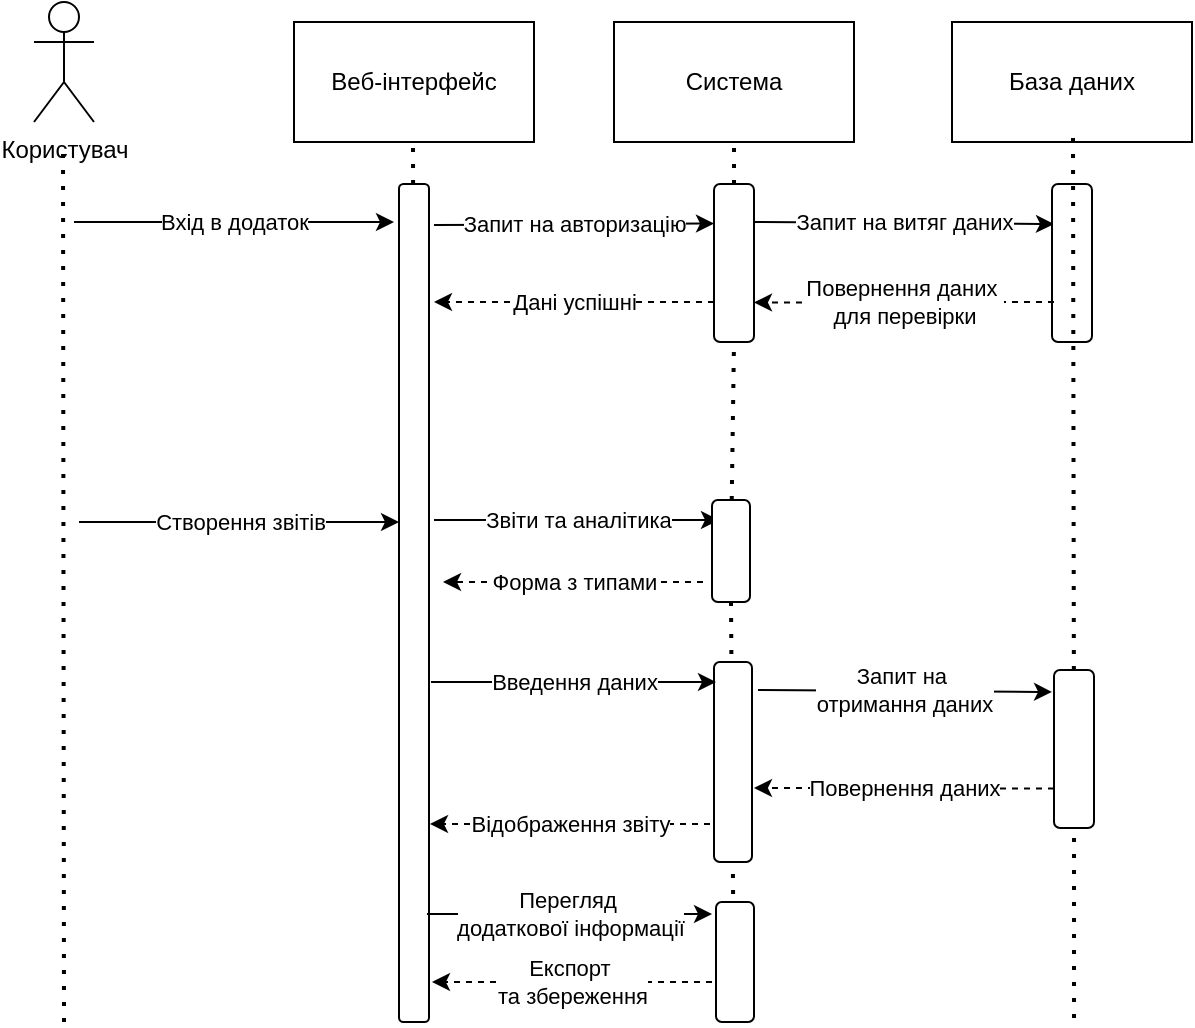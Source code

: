 <mxfile version="26.2.9">
  <diagram name="Страница — 1" id="VSF8EqZccMagwFUiStVL">
    <mxGraphModel grid="1" page="1" gridSize="10" guides="1" tooltips="1" connect="1" arrows="1" fold="1" pageScale="1" pageWidth="827" pageHeight="1169" math="0" shadow="0">
      <root>
        <mxCell id="0" />
        <mxCell id="1" parent="0" />
        <mxCell id="OF1pTD7yr2IGqzcbSFEt-1" value="Користувач" style="shape=umlActor;verticalLabelPosition=bottom;verticalAlign=top;html=1;outlineConnect=0;" vertex="1" parent="1">
          <mxGeometry x="110" y="50" width="30" height="60" as="geometry" />
        </mxCell>
        <mxCell id="OF1pTD7yr2IGqzcbSFEt-2" value="Веб-інтерфейс" style="rounded=0;whiteSpace=wrap;html=1;" vertex="1" parent="1">
          <mxGeometry x="240" y="60" width="120" height="60" as="geometry" />
        </mxCell>
        <mxCell id="OF1pTD7yr2IGqzcbSFEt-3" value="Система" style="rounded=0;whiteSpace=wrap;html=1;" vertex="1" parent="1">
          <mxGeometry x="400" y="60" width="120" height="60" as="geometry" />
        </mxCell>
        <mxCell id="OF1pTD7yr2IGqzcbSFEt-4" value="База даних" style="rounded=0;whiteSpace=wrap;html=1;" vertex="1" parent="1">
          <mxGeometry x="569" y="60" width="120" height="60" as="geometry" />
        </mxCell>
        <mxCell id="OF1pTD7yr2IGqzcbSFEt-5" value="" style="endArrow=none;dashed=1;html=1;dashPattern=1 3;strokeWidth=2;rounded=0;entryX=0.5;entryY=1;entryDx=0;entryDy=0;" edge="1" parent="1" source="OF1pTD7yr2IGqzcbSFEt-13" target="OF1pTD7yr2IGqzcbSFEt-3">
          <mxGeometry width="50" height="50" relative="1" as="geometry">
            <mxPoint x="460" y="560" as="sourcePoint" />
            <mxPoint x="440" y="160" as="targetPoint" />
          </mxGeometry>
        </mxCell>
        <mxCell id="OF1pTD7yr2IGqzcbSFEt-7" value="" style="endArrow=none;dashed=1;html=1;dashPattern=1 3;strokeWidth=2;rounded=0;entryX=0.5;entryY=1;entryDx=0;entryDy=0;" edge="1" parent="1" source="OF1pTD7yr2IGqzcbSFEt-10">
          <mxGeometry width="50" height="50" relative="1" as="geometry">
            <mxPoint x="299.5" y="560" as="sourcePoint" />
            <mxPoint x="299.5" y="120" as="targetPoint" />
          </mxGeometry>
        </mxCell>
        <mxCell id="OF1pTD7yr2IGqzcbSFEt-8" value="" style="endArrow=none;dashed=1;html=1;dashPattern=1 3;strokeWidth=2;rounded=0;entryX=0.5;entryY=1;entryDx=0;entryDy=0;" edge="1" parent="1">
          <mxGeometry width="50" height="50" relative="1" as="geometry">
            <mxPoint x="125" y="560" as="sourcePoint" />
            <mxPoint x="124.5" y="120" as="targetPoint" />
          </mxGeometry>
        </mxCell>
        <mxCell id="OF1pTD7yr2IGqzcbSFEt-9" value="" style="endArrow=none;dashed=1;html=1;dashPattern=1 3;strokeWidth=2;rounded=0;entryX=0.5;entryY=1;entryDx=0;entryDy=0;" edge="1" parent="1" target="OF1pTD7yr2IGqzcbSFEt-10">
          <mxGeometry width="50" height="50" relative="1" as="geometry">
            <mxPoint x="299.5" y="560" as="sourcePoint" />
            <mxPoint x="299.5" y="120" as="targetPoint" />
          </mxGeometry>
        </mxCell>
        <mxCell id="OF1pTD7yr2IGqzcbSFEt-10" value="" style="rounded=1;whiteSpace=wrap;html=1;" vertex="1" parent="1">
          <mxGeometry x="292.5" y="141" width="15" height="419" as="geometry" />
        </mxCell>
        <mxCell id="OF1pTD7yr2IGqzcbSFEt-11" value="Вхід в додаток" style="endArrow=classic;html=1;rounded=0;" edge="1" parent="1">
          <mxGeometry width="50" height="50" relative="1" as="geometry">
            <mxPoint x="130" y="160" as="sourcePoint" />
            <mxPoint x="290" y="160" as="targetPoint" />
          </mxGeometry>
        </mxCell>
        <mxCell id="OF1pTD7yr2IGqzcbSFEt-12" value="" style="endArrow=none;dashed=1;html=1;dashPattern=1 3;strokeWidth=2;rounded=0;entryX=0.5;entryY=1;entryDx=0;entryDy=0;" edge="1" parent="1" source="OF1pTD7yr2IGqzcbSFEt-23" target="OF1pTD7yr2IGqzcbSFEt-13">
          <mxGeometry width="50" height="50" relative="1" as="geometry">
            <mxPoint x="460" y="560" as="sourcePoint" />
            <mxPoint x="460" y="120" as="targetPoint" />
          </mxGeometry>
        </mxCell>
        <mxCell id="OF1pTD7yr2IGqzcbSFEt-13" value="" style="rounded=1;whiteSpace=wrap;html=1;" vertex="1" parent="1">
          <mxGeometry x="450" y="141" width="20" height="79" as="geometry" />
        </mxCell>
        <mxCell id="OF1pTD7yr2IGqzcbSFEt-14" value="Запит на авторизацію" style="endArrow=classic;html=1;rounded=0;exitX=1.167;exitY=0.049;exitDx=0;exitDy=0;exitPerimeter=0;entryX=0;entryY=0.25;entryDx=0;entryDy=0;" edge="1" parent="1" source="OF1pTD7yr2IGqzcbSFEt-10" target="OF1pTD7yr2IGqzcbSFEt-13">
          <mxGeometry width="50" height="50" relative="1" as="geometry">
            <mxPoint x="390" y="210" as="sourcePoint" />
            <mxPoint x="440" y="160" as="targetPoint" />
          </mxGeometry>
        </mxCell>
        <mxCell id="OF1pTD7yr2IGqzcbSFEt-15" value="Запит на витяг даних" style="endArrow=classic;html=1;rounded=0;" edge="1" parent="1">
          <mxGeometry width="50" height="50" relative="1" as="geometry">
            <mxPoint x="470" y="160" as="sourcePoint" />
            <mxPoint x="620" y="161" as="targetPoint" />
          </mxGeometry>
        </mxCell>
        <mxCell id="OF1pTD7yr2IGqzcbSFEt-17" value="" style="rounded=1;whiteSpace=wrap;html=1;" vertex="1" parent="1">
          <mxGeometry x="619" y="141" width="20" height="79" as="geometry" />
        </mxCell>
        <mxCell id="OF1pTD7yr2IGqzcbSFEt-18" value="Повернення даних&amp;nbsp;&lt;div&gt;для перевірки&lt;/div&gt;" style="endArrow=classic;html=1;rounded=0;entryX=1;entryY=0.75;entryDx=0;entryDy=0;dashed=1;" edge="1" parent="1" target="OF1pTD7yr2IGqzcbSFEt-13">
          <mxGeometry width="50" height="50" relative="1" as="geometry">
            <mxPoint x="620" y="200" as="sourcePoint" />
            <mxPoint x="440" y="160" as="targetPoint" />
          </mxGeometry>
        </mxCell>
        <mxCell id="OF1pTD7yr2IGqzcbSFEt-19" value="Дані успішні" style="endArrow=classic;html=1;rounded=0;exitX=0;exitY=0.75;exitDx=0;exitDy=0;entryX=1;entryY=0.75;entryDx=0;entryDy=0;dashed=1;" edge="1" parent="1">
          <mxGeometry width="50" height="50" relative="1" as="geometry">
            <mxPoint x="450" y="200" as="sourcePoint" />
            <mxPoint x="310" y="200" as="targetPoint" />
          </mxGeometry>
        </mxCell>
        <mxCell id="OF1pTD7yr2IGqzcbSFEt-20" value="Звіти та аналітика" style="endArrow=classic;html=1;rounded=0;" edge="1" parent="1">
          <mxGeometry width="50" height="50" relative="1" as="geometry">
            <mxPoint x="310" y="309" as="sourcePoint" />
            <mxPoint x="452.5" y="309" as="targetPoint" />
          </mxGeometry>
        </mxCell>
        <mxCell id="OF1pTD7yr2IGqzcbSFEt-22" value="" style="endArrow=none;dashed=1;html=1;dashPattern=1 3;strokeWidth=2;rounded=0;entryX=0.5;entryY=1;entryDx=0;entryDy=0;" edge="1" parent="1" target="OF1pTD7yr2IGqzcbSFEt-23">
          <mxGeometry width="50" height="50" relative="1" as="geometry">
            <mxPoint x="460" y="560" as="sourcePoint" />
            <mxPoint x="460" y="220" as="targetPoint" />
          </mxGeometry>
        </mxCell>
        <mxCell id="OF1pTD7yr2IGqzcbSFEt-23" value="" style="rounded=1;whiteSpace=wrap;html=1;" vertex="1" parent="1">
          <mxGeometry x="449" y="299" width="19" height="51" as="geometry" />
        </mxCell>
        <mxCell id="OF1pTD7yr2IGqzcbSFEt-27" value="Відображення звіту" style="endArrow=classic;html=1;rounded=0;exitX=0;exitY=0.75;exitDx=0;exitDy=0;entryX=1;entryY=0.75;entryDx=0;entryDy=0;dashed=1;" edge="1" parent="1">
          <mxGeometry width="50" height="50" relative="1" as="geometry">
            <mxPoint x="448" y="461" as="sourcePoint" />
            <mxPoint x="308" y="461" as="targetPoint" />
          </mxGeometry>
        </mxCell>
        <mxCell id="OF1pTD7yr2IGqzcbSFEt-29" value="" style="endArrow=none;dashed=1;html=1;dashPattern=1 3;strokeWidth=2;rounded=0;entryX=0.5;entryY=1;entryDx=0;entryDy=0;" edge="1" parent="1" source="OF1pTD7yr2IGqzcbSFEt-26">
          <mxGeometry width="50" height="50" relative="1" as="geometry">
            <mxPoint x="630" y="558" as="sourcePoint" />
            <mxPoint x="629.5" y="118" as="targetPoint" />
          </mxGeometry>
        </mxCell>
        <mxCell id="OF1pTD7yr2IGqzcbSFEt-31" value="Форма з типами" style="endArrow=classic;html=1;rounded=0;dashed=1;" edge="1" parent="1">
          <mxGeometry width="50" height="50" relative="1" as="geometry">
            <mxPoint x="444.5" y="340" as="sourcePoint" />
            <mxPoint x="314.5" y="340" as="targetPoint" />
            <mxPoint as="offset" />
          </mxGeometry>
        </mxCell>
        <mxCell id="OF1pTD7yr2IGqzcbSFEt-32" value="Запит на&amp;nbsp;&lt;div&gt;отримання даних&lt;/div&gt;" style="endArrow=classic;html=1;rounded=0;entryX=-0.05;entryY=0.139;entryDx=0;entryDy=0;entryPerimeter=0;" edge="1" parent="1">
          <mxGeometry width="50" height="50" relative="1" as="geometry">
            <mxPoint x="472" y="394" as="sourcePoint" />
            <mxPoint x="619" y="394.981" as="targetPoint" />
          </mxGeometry>
        </mxCell>
        <mxCell id="OF1pTD7yr2IGqzcbSFEt-33" value="Повернення даних" style="endArrow=classic;html=1;rounded=0;exitX=0;exitY=0.75;exitDx=0;exitDy=0;dashed=1;" edge="1" parent="1" source="OF1pTD7yr2IGqzcbSFEt-26">
          <mxGeometry x="-0.001" width="50" height="50" relative="1" as="geometry">
            <mxPoint x="786" y="484" as="sourcePoint" />
            <mxPoint x="470" y="443" as="targetPoint" />
            <mxPoint as="offset" />
          </mxGeometry>
        </mxCell>
        <mxCell id="OF1pTD7yr2IGqzcbSFEt-36" value="" style="endArrow=none;dashed=1;html=1;dashPattern=1 3;strokeWidth=2;rounded=0;entryX=0.5;entryY=1;entryDx=0;entryDy=0;" edge="1" parent="1" target="OF1pTD7yr2IGqzcbSFEt-26">
          <mxGeometry width="50" height="50" relative="1" as="geometry">
            <mxPoint x="630" y="558" as="sourcePoint" />
            <mxPoint x="629.5" y="118" as="targetPoint" />
          </mxGeometry>
        </mxCell>
        <mxCell id="OF1pTD7yr2IGqzcbSFEt-26" value="" style="rounded=1;whiteSpace=wrap;html=1;" vertex="1" parent="1">
          <mxGeometry x="620" y="384" width="20" height="79" as="geometry" />
        </mxCell>
        <mxCell id="OF1pTD7yr2IGqzcbSFEt-37" value="" style="rounded=1;whiteSpace=wrap;html=1;" vertex="1" parent="1">
          <mxGeometry x="450" y="380" width="19" height="100" as="geometry" />
        </mxCell>
        <mxCell id="OF1pTD7yr2IGqzcbSFEt-38" value="Введення даних" style="endArrow=classic;html=1;rounded=0;" edge="1" parent="1">
          <mxGeometry width="50" height="50" relative="1" as="geometry">
            <mxPoint x="308.5" y="390" as="sourcePoint" />
            <mxPoint x="451" y="390" as="targetPoint" />
          </mxGeometry>
        </mxCell>
        <mxCell id="OF1pTD7yr2IGqzcbSFEt-40" value="Створення звітів" style="endArrow=classic;html=1;rounded=0;" edge="1" parent="1">
          <mxGeometry width="50" height="50" relative="1" as="geometry">
            <mxPoint x="132.5" y="310" as="sourcePoint" />
            <mxPoint x="292.5" y="310" as="targetPoint" />
          </mxGeometry>
        </mxCell>
        <mxCell id="OF1pTD7yr2IGqzcbSFEt-42" value="" style="rounded=1;whiteSpace=wrap;html=1;" vertex="1" parent="1">
          <mxGeometry x="451" y="500" width="19" height="60" as="geometry" />
        </mxCell>
        <mxCell id="OF1pTD7yr2IGqzcbSFEt-43" value="Перегляд&amp;nbsp;&lt;div&gt;додаткової інформації&lt;/div&gt;" style="endArrow=classic;html=1;rounded=0;" edge="1" parent="1">
          <mxGeometry width="50" height="50" relative="1" as="geometry">
            <mxPoint x="306.5" y="506" as="sourcePoint" />
            <mxPoint x="449" y="506" as="targetPoint" />
          </mxGeometry>
        </mxCell>
        <mxCell id="OF1pTD7yr2IGqzcbSFEt-44" value="Експорт&amp;nbsp;&lt;div&gt;та збереження&lt;/div&gt;" style="endArrow=classic;html=1;rounded=0;exitX=0;exitY=0.75;exitDx=0;exitDy=0;entryX=1;entryY=0.75;entryDx=0;entryDy=0;dashed=1;" edge="1" parent="1">
          <mxGeometry width="50" height="50" relative="1" as="geometry">
            <mxPoint x="449" y="540" as="sourcePoint" />
            <mxPoint x="309" y="540" as="targetPoint" />
          </mxGeometry>
        </mxCell>
      </root>
    </mxGraphModel>
  </diagram>
</mxfile>
